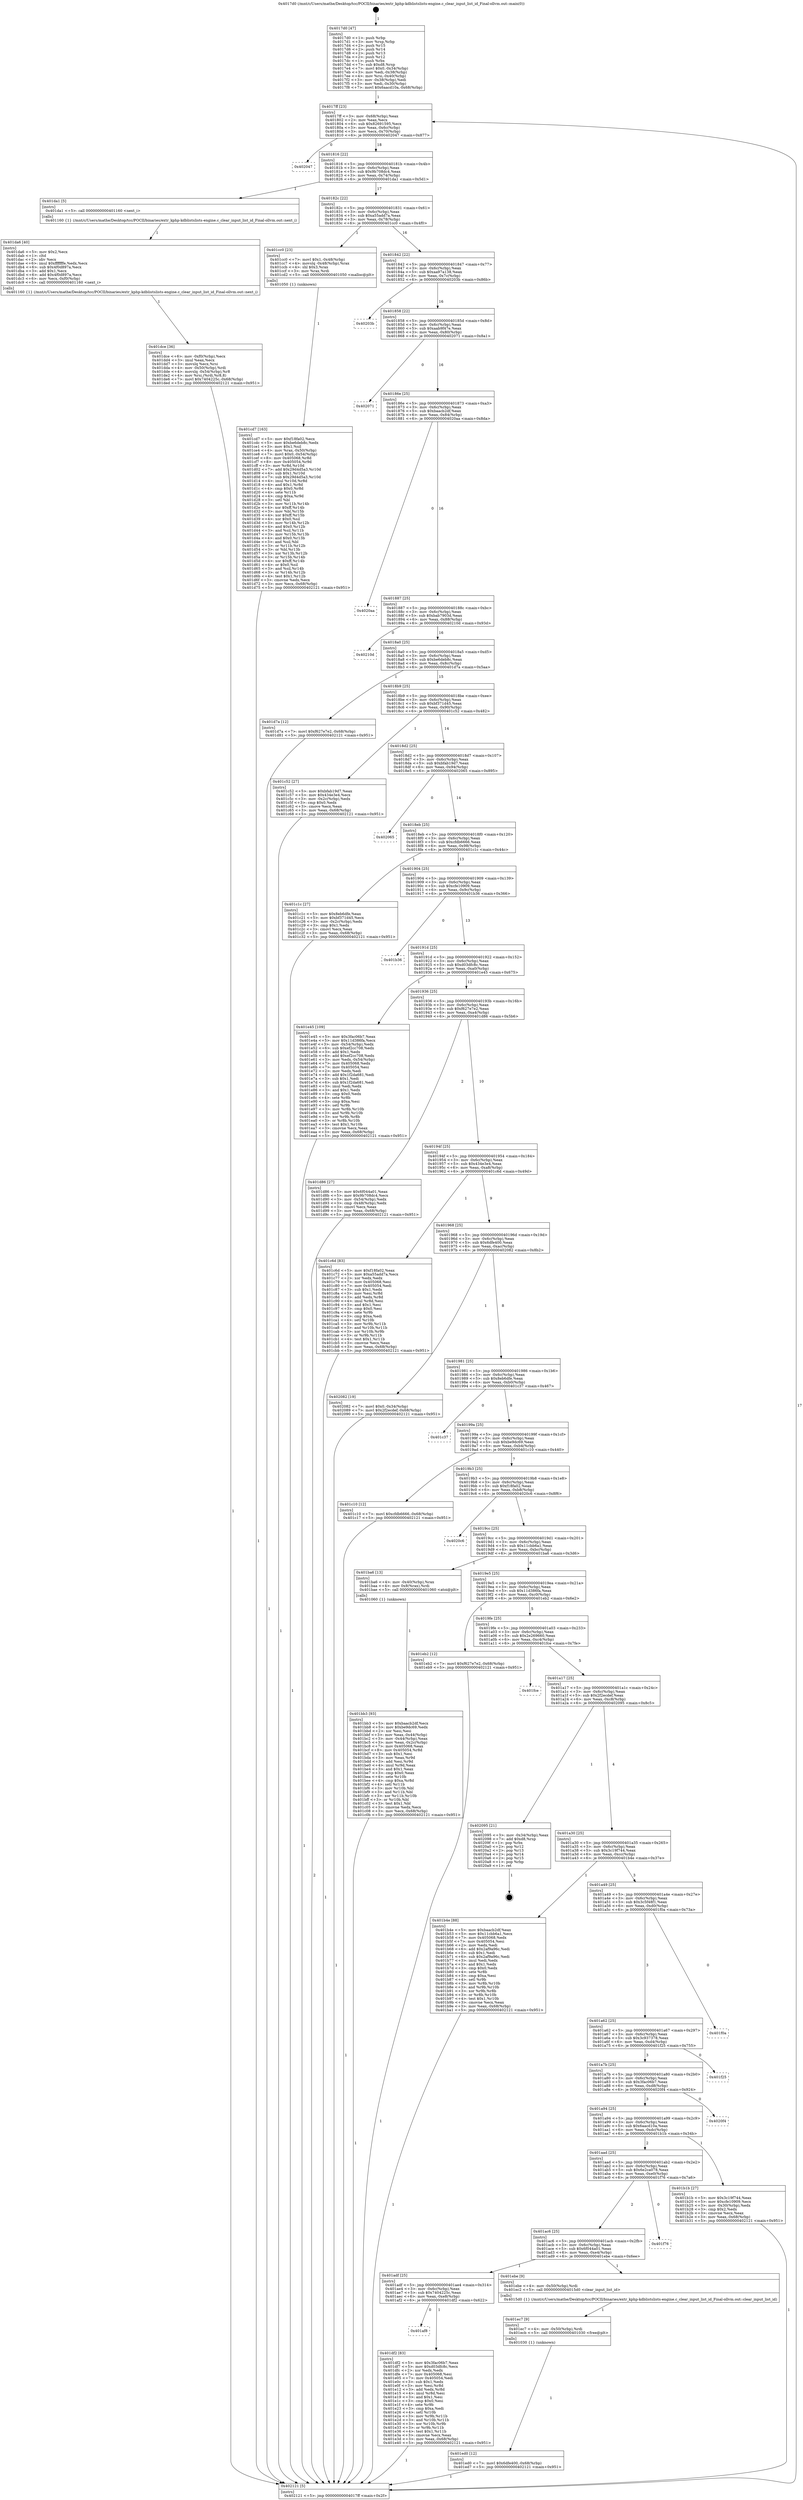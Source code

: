 digraph "0x4017d0" {
  label = "0x4017d0 (/mnt/c/Users/mathe/Desktop/tcc/POCII/binaries/extr_kphp-kdblistslists-engine.c_clear_input_list_id_Final-ollvm.out::main(0))"
  labelloc = "t"
  node[shape=record]

  Entry [label="",width=0.3,height=0.3,shape=circle,fillcolor=black,style=filled]
  "0x4017ff" [label="{
     0x4017ff [23]\l
     | [instrs]\l
     &nbsp;&nbsp;0x4017ff \<+3\>: mov -0x68(%rbp),%eax\l
     &nbsp;&nbsp;0x401802 \<+2\>: mov %eax,%ecx\l
     &nbsp;&nbsp;0x401804 \<+6\>: sub $0x82691595,%ecx\l
     &nbsp;&nbsp;0x40180a \<+3\>: mov %eax,-0x6c(%rbp)\l
     &nbsp;&nbsp;0x40180d \<+3\>: mov %ecx,-0x70(%rbp)\l
     &nbsp;&nbsp;0x401810 \<+6\>: je 0000000000402047 \<main+0x877\>\l
  }"]
  "0x402047" [label="{
     0x402047\l
  }", style=dashed]
  "0x401816" [label="{
     0x401816 [22]\l
     | [instrs]\l
     &nbsp;&nbsp;0x401816 \<+5\>: jmp 000000000040181b \<main+0x4b\>\l
     &nbsp;&nbsp;0x40181b \<+3\>: mov -0x6c(%rbp),%eax\l
     &nbsp;&nbsp;0x40181e \<+5\>: sub $0x9b708dc4,%eax\l
     &nbsp;&nbsp;0x401823 \<+3\>: mov %eax,-0x74(%rbp)\l
     &nbsp;&nbsp;0x401826 \<+6\>: je 0000000000401da1 \<main+0x5d1\>\l
  }"]
  Exit [label="",width=0.3,height=0.3,shape=circle,fillcolor=black,style=filled,peripheries=2]
  "0x401da1" [label="{
     0x401da1 [5]\l
     | [instrs]\l
     &nbsp;&nbsp;0x401da1 \<+5\>: call 0000000000401160 \<next_i\>\l
     | [calls]\l
     &nbsp;&nbsp;0x401160 \{1\} (/mnt/c/Users/mathe/Desktop/tcc/POCII/binaries/extr_kphp-kdblistslists-engine.c_clear_input_list_id_Final-ollvm.out::next_i)\l
  }"]
  "0x40182c" [label="{
     0x40182c [22]\l
     | [instrs]\l
     &nbsp;&nbsp;0x40182c \<+5\>: jmp 0000000000401831 \<main+0x61\>\l
     &nbsp;&nbsp;0x401831 \<+3\>: mov -0x6c(%rbp),%eax\l
     &nbsp;&nbsp;0x401834 \<+5\>: sub $0xa55add7a,%eax\l
     &nbsp;&nbsp;0x401839 \<+3\>: mov %eax,-0x78(%rbp)\l
     &nbsp;&nbsp;0x40183c \<+6\>: je 0000000000401cc0 \<main+0x4f0\>\l
  }"]
  "0x401ed0" [label="{
     0x401ed0 [12]\l
     | [instrs]\l
     &nbsp;&nbsp;0x401ed0 \<+7\>: movl $0x6dfe400,-0x68(%rbp)\l
     &nbsp;&nbsp;0x401ed7 \<+5\>: jmp 0000000000402121 \<main+0x951\>\l
  }"]
  "0x401cc0" [label="{
     0x401cc0 [23]\l
     | [instrs]\l
     &nbsp;&nbsp;0x401cc0 \<+7\>: movl $0x1,-0x48(%rbp)\l
     &nbsp;&nbsp;0x401cc7 \<+4\>: movslq -0x48(%rbp),%rax\l
     &nbsp;&nbsp;0x401ccb \<+4\>: shl $0x3,%rax\l
     &nbsp;&nbsp;0x401ccf \<+3\>: mov %rax,%rdi\l
     &nbsp;&nbsp;0x401cd2 \<+5\>: call 0000000000401050 \<malloc@plt\>\l
     | [calls]\l
     &nbsp;&nbsp;0x401050 \{1\} (unknown)\l
  }"]
  "0x401842" [label="{
     0x401842 [22]\l
     | [instrs]\l
     &nbsp;&nbsp;0x401842 \<+5\>: jmp 0000000000401847 \<main+0x77\>\l
     &nbsp;&nbsp;0x401847 \<+3\>: mov -0x6c(%rbp),%eax\l
     &nbsp;&nbsp;0x40184a \<+5\>: sub $0xaa97a138,%eax\l
     &nbsp;&nbsp;0x40184f \<+3\>: mov %eax,-0x7c(%rbp)\l
     &nbsp;&nbsp;0x401852 \<+6\>: je 000000000040203b \<main+0x86b\>\l
  }"]
  "0x401ec7" [label="{
     0x401ec7 [9]\l
     | [instrs]\l
     &nbsp;&nbsp;0x401ec7 \<+4\>: mov -0x50(%rbp),%rdi\l
     &nbsp;&nbsp;0x401ecb \<+5\>: call 0000000000401030 \<free@plt\>\l
     | [calls]\l
     &nbsp;&nbsp;0x401030 \{1\} (unknown)\l
  }"]
  "0x40203b" [label="{
     0x40203b\l
  }", style=dashed]
  "0x401858" [label="{
     0x401858 [22]\l
     | [instrs]\l
     &nbsp;&nbsp;0x401858 \<+5\>: jmp 000000000040185d \<main+0x8d\>\l
     &nbsp;&nbsp;0x40185d \<+3\>: mov -0x6c(%rbp),%eax\l
     &nbsp;&nbsp;0x401860 \<+5\>: sub $0xaab9f47e,%eax\l
     &nbsp;&nbsp;0x401865 \<+3\>: mov %eax,-0x80(%rbp)\l
     &nbsp;&nbsp;0x401868 \<+6\>: je 0000000000402071 \<main+0x8a1\>\l
  }"]
  "0x401af8" [label="{
     0x401af8\l
  }", style=dashed]
  "0x402071" [label="{
     0x402071\l
  }", style=dashed]
  "0x40186e" [label="{
     0x40186e [25]\l
     | [instrs]\l
     &nbsp;&nbsp;0x40186e \<+5\>: jmp 0000000000401873 \<main+0xa3\>\l
     &nbsp;&nbsp;0x401873 \<+3\>: mov -0x6c(%rbp),%eax\l
     &nbsp;&nbsp;0x401876 \<+5\>: sub $0xbaacb2df,%eax\l
     &nbsp;&nbsp;0x40187b \<+6\>: mov %eax,-0x84(%rbp)\l
     &nbsp;&nbsp;0x401881 \<+6\>: je 00000000004020aa \<main+0x8da\>\l
  }"]
  "0x401df2" [label="{
     0x401df2 [83]\l
     | [instrs]\l
     &nbsp;&nbsp;0x401df2 \<+5\>: mov $0x3fac06b7,%eax\l
     &nbsp;&nbsp;0x401df7 \<+5\>: mov $0xd03dfc8c,%ecx\l
     &nbsp;&nbsp;0x401dfc \<+2\>: xor %edx,%edx\l
     &nbsp;&nbsp;0x401dfe \<+7\>: mov 0x405068,%esi\l
     &nbsp;&nbsp;0x401e05 \<+7\>: mov 0x405054,%edi\l
     &nbsp;&nbsp;0x401e0c \<+3\>: sub $0x1,%edx\l
     &nbsp;&nbsp;0x401e0f \<+3\>: mov %esi,%r8d\l
     &nbsp;&nbsp;0x401e12 \<+3\>: add %edx,%r8d\l
     &nbsp;&nbsp;0x401e15 \<+4\>: imul %r8d,%esi\l
     &nbsp;&nbsp;0x401e19 \<+3\>: and $0x1,%esi\l
     &nbsp;&nbsp;0x401e1c \<+3\>: cmp $0x0,%esi\l
     &nbsp;&nbsp;0x401e1f \<+4\>: sete %r9b\l
     &nbsp;&nbsp;0x401e23 \<+3\>: cmp $0xa,%edi\l
     &nbsp;&nbsp;0x401e26 \<+4\>: setl %r10b\l
     &nbsp;&nbsp;0x401e2a \<+3\>: mov %r9b,%r11b\l
     &nbsp;&nbsp;0x401e2d \<+3\>: and %r10b,%r11b\l
     &nbsp;&nbsp;0x401e30 \<+3\>: xor %r10b,%r9b\l
     &nbsp;&nbsp;0x401e33 \<+3\>: or %r9b,%r11b\l
     &nbsp;&nbsp;0x401e36 \<+4\>: test $0x1,%r11b\l
     &nbsp;&nbsp;0x401e3a \<+3\>: cmovne %ecx,%eax\l
     &nbsp;&nbsp;0x401e3d \<+3\>: mov %eax,-0x68(%rbp)\l
     &nbsp;&nbsp;0x401e40 \<+5\>: jmp 0000000000402121 \<main+0x951\>\l
  }"]
  "0x4020aa" [label="{
     0x4020aa\l
  }", style=dashed]
  "0x401887" [label="{
     0x401887 [25]\l
     | [instrs]\l
     &nbsp;&nbsp;0x401887 \<+5\>: jmp 000000000040188c \<main+0xbc\>\l
     &nbsp;&nbsp;0x40188c \<+3\>: mov -0x6c(%rbp),%eax\l
     &nbsp;&nbsp;0x40188f \<+5\>: sub $0xbab7903d,%eax\l
     &nbsp;&nbsp;0x401894 \<+6\>: mov %eax,-0x88(%rbp)\l
     &nbsp;&nbsp;0x40189a \<+6\>: je 000000000040210d \<main+0x93d\>\l
  }"]
  "0x401adf" [label="{
     0x401adf [25]\l
     | [instrs]\l
     &nbsp;&nbsp;0x401adf \<+5\>: jmp 0000000000401ae4 \<main+0x314\>\l
     &nbsp;&nbsp;0x401ae4 \<+3\>: mov -0x6c(%rbp),%eax\l
     &nbsp;&nbsp;0x401ae7 \<+5\>: sub $0x7404225c,%eax\l
     &nbsp;&nbsp;0x401aec \<+6\>: mov %eax,-0xe8(%rbp)\l
     &nbsp;&nbsp;0x401af2 \<+6\>: je 0000000000401df2 \<main+0x622\>\l
  }"]
  "0x40210d" [label="{
     0x40210d\l
  }", style=dashed]
  "0x4018a0" [label="{
     0x4018a0 [25]\l
     | [instrs]\l
     &nbsp;&nbsp;0x4018a0 \<+5\>: jmp 00000000004018a5 \<main+0xd5\>\l
     &nbsp;&nbsp;0x4018a5 \<+3\>: mov -0x6c(%rbp),%eax\l
     &nbsp;&nbsp;0x4018a8 \<+5\>: sub $0xbe6deb8c,%eax\l
     &nbsp;&nbsp;0x4018ad \<+6\>: mov %eax,-0x8c(%rbp)\l
     &nbsp;&nbsp;0x4018b3 \<+6\>: je 0000000000401d7a \<main+0x5aa\>\l
  }"]
  "0x401ebe" [label="{
     0x401ebe [9]\l
     | [instrs]\l
     &nbsp;&nbsp;0x401ebe \<+4\>: mov -0x50(%rbp),%rdi\l
     &nbsp;&nbsp;0x401ec2 \<+5\>: call 00000000004015d0 \<clear_input_list_id\>\l
     | [calls]\l
     &nbsp;&nbsp;0x4015d0 \{1\} (/mnt/c/Users/mathe/Desktop/tcc/POCII/binaries/extr_kphp-kdblistslists-engine.c_clear_input_list_id_Final-ollvm.out::clear_input_list_id)\l
  }"]
  "0x401d7a" [label="{
     0x401d7a [12]\l
     | [instrs]\l
     &nbsp;&nbsp;0x401d7a \<+7\>: movl $0xf627e7e2,-0x68(%rbp)\l
     &nbsp;&nbsp;0x401d81 \<+5\>: jmp 0000000000402121 \<main+0x951\>\l
  }"]
  "0x4018b9" [label="{
     0x4018b9 [25]\l
     | [instrs]\l
     &nbsp;&nbsp;0x4018b9 \<+5\>: jmp 00000000004018be \<main+0xee\>\l
     &nbsp;&nbsp;0x4018be \<+3\>: mov -0x6c(%rbp),%eax\l
     &nbsp;&nbsp;0x4018c1 \<+5\>: sub $0xbf371d45,%eax\l
     &nbsp;&nbsp;0x4018c6 \<+6\>: mov %eax,-0x90(%rbp)\l
     &nbsp;&nbsp;0x4018cc \<+6\>: je 0000000000401c52 \<main+0x482\>\l
  }"]
  "0x401ac6" [label="{
     0x401ac6 [25]\l
     | [instrs]\l
     &nbsp;&nbsp;0x401ac6 \<+5\>: jmp 0000000000401acb \<main+0x2fb\>\l
     &nbsp;&nbsp;0x401acb \<+3\>: mov -0x6c(%rbp),%eax\l
     &nbsp;&nbsp;0x401ace \<+5\>: sub $0x6f044a01,%eax\l
     &nbsp;&nbsp;0x401ad3 \<+6\>: mov %eax,-0xe4(%rbp)\l
     &nbsp;&nbsp;0x401ad9 \<+6\>: je 0000000000401ebe \<main+0x6ee\>\l
  }"]
  "0x401c52" [label="{
     0x401c52 [27]\l
     | [instrs]\l
     &nbsp;&nbsp;0x401c52 \<+5\>: mov $0xbfab19d7,%eax\l
     &nbsp;&nbsp;0x401c57 \<+5\>: mov $0x434e3e4,%ecx\l
     &nbsp;&nbsp;0x401c5c \<+3\>: mov -0x2c(%rbp),%edx\l
     &nbsp;&nbsp;0x401c5f \<+3\>: cmp $0x0,%edx\l
     &nbsp;&nbsp;0x401c62 \<+3\>: cmove %ecx,%eax\l
     &nbsp;&nbsp;0x401c65 \<+3\>: mov %eax,-0x68(%rbp)\l
     &nbsp;&nbsp;0x401c68 \<+5\>: jmp 0000000000402121 \<main+0x951\>\l
  }"]
  "0x4018d2" [label="{
     0x4018d2 [25]\l
     | [instrs]\l
     &nbsp;&nbsp;0x4018d2 \<+5\>: jmp 00000000004018d7 \<main+0x107\>\l
     &nbsp;&nbsp;0x4018d7 \<+3\>: mov -0x6c(%rbp),%eax\l
     &nbsp;&nbsp;0x4018da \<+5\>: sub $0xbfab19d7,%eax\l
     &nbsp;&nbsp;0x4018df \<+6\>: mov %eax,-0x94(%rbp)\l
     &nbsp;&nbsp;0x4018e5 \<+6\>: je 0000000000402065 \<main+0x895\>\l
  }"]
  "0x401f76" [label="{
     0x401f76\l
  }", style=dashed]
  "0x402065" [label="{
     0x402065\l
  }", style=dashed]
  "0x4018eb" [label="{
     0x4018eb [25]\l
     | [instrs]\l
     &nbsp;&nbsp;0x4018eb \<+5\>: jmp 00000000004018f0 \<main+0x120\>\l
     &nbsp;&nbsp;0x4018f0 \<+3\>: mov -0x6c(%rbp),%eax\l
     &nbsp;&nbsp;0x4018f3 \<+5\>: sub $0xcfdb6666,%eax\l
     &nbsp;&nbsp;0x4018f8 \<+6\>: mov %eax,-0x98(%rbp)\l
     &nbsp;&nbsp;0x4018fe \<+6\>: je 0000000000401c1c \<main+0x44c\>\l
  }"]
  "0x401dce" [label="{
     0x401dce [36]\l
     | [instrs]\l
     &nbsp;&nbsp;0x401dce \<+6\>: mov -0xf0(%rbp),%ecx\l
     &nbsp;&nbsp;0x401dd4 \<+3\>: imul %eax,%ecx\l
     &nbsp;&nbsp;0x401dd7 \<+3\>: movslq %ecx,%rsi\l
     &nbsp;&nbsp;0x401dda \<+4\>: mov -0x50(%rbp),%rdi\l
     &nbsp;&nbsp;0x401dde \<+4\>: movslq -0x54(%rbp),%r8\l
     &nbsp;&nbsp;0x401de2 \<+4\>: mov %rsi,(%rdi,%r8,8)\l
     &nbsp;&nbsp;0x401de6 \<+7\>: movl $0x7404225c,-0x68(%rbp)\l
     &nbsp;&nbsp;0x401ded \<+5\>: jmp 0000000000402121 \<main+0x951\>\l
  }"]
  "0x401c1c" [label="{
     0x401c1c [27]\l
     | [instrs]\l
     &nbsp;&nbsp;0x401c1c \<+5\>: mov $0x8eb6dfe,%eax\l
     &nbsp;&nbsp;0x401c21 \<+5\>: mov $0xbf371d45,%ecx\l
     &nbsp;&nbsp;0x401c26 \<+3\>: mov -0x2c(%rbp),%edx\l
     &nbsp;&nbsp;0x401c29 \<+3\>: cmp $0x1,%edx\l
     &nbsp;&nbsp;0x401c2c \<+3\>: cmovl %ecx,%eax\l
     &nbsp;&nbsp;0x401c2f \<+3\>: mov %eax,-0x68(%rbp)\l
     &nbsp;&nbsp;0x401c32 \<+5\>: jmp 0000000000402121 \<main+0x951\>\l
  }"]
  "0x401904" [label="{
     0x401904 [25]\l
     | [instrs]\l
     &nbsp;&nbsp;0x401904 \<+5\>: jmp 0000000000401909 \<main+0x139\>\l
     &nbsp;&nbsp;0x401909 \<+3\>: mov -0x6c(%rbp),%eax\l
     &nbsp;&nbsp;0x40190c \<+5\>: sub $0xcfe10909,%eax\l
     &nbsp;&nbsp;0x401911 \<+6\>: mov %eax,-0x9c(%rbp)\l
     &nbsp;&nbsp;0x401917 \<+6\>: je 0000000000401b36 \<main+0x366\>\l
  }"]
  "0x401da6" [label="{
     0x401da6 [40]\l
     | [instrs]\l
     &nbsp;&nbsp;0x401da6 \<+5\>: mov $0x2,%ecx\l
     &nbsp;&nbsp;0x401dab \<+1\>: cltd\l
     &nbsp;&nbsp;0x401dac \<+2\>: idiv %ecx\l
     &nbsp;&nbsp;0x401dae \<+6\>: imul $0xfffffffe,%edx,%ecx\l
     &nbsp;&nbsp;0x401db4 \<+6\>: sub $0x4f0d897a,%ecx\l
     &nbsp;&nbsp;0x401dba \<+3\>: add $0x1,%ecx\l
     &nbsp;&nbsp;0x401dbd \<+6\>: add $0x4f0d897a,%ecx\l
     &nbsp;&nbsp;0x401dc3 \<+6\>: mov %ecx,-0xf0(%rbp)\l
     &nbsp;&nbsp;0x401dc9 \<+5\>: call 0000000000401160 \<next_i\>\l
     | [calls]\l
     &nbsp;&nbsp;0x401160 \{1\} (/mnt/c/Users/mathe/Desktop/tcc/POCII/binaries/extr_kphp-kdblistslists-engine.c_clear_input_list_id_Final-ollvm.out::next_i)\l
  }"]
  "0x401b36" [label="{
     0x401b36\l
  }", style=dashed]
  "0x40191d" [label="{
     0x40191d [25]\l
     | [instrs]\l
     &nbsp;&nbsp;0x40191d \<+5\>: jmp 0000000000401922 \<main+0x152\>\l
     &nbsp;&nbsp;0x401922 \<+3\>: mov -0x6c(%rbp),%eax\l
     &nbsp;&nbsp;0x401925 \<+5\>: sub $0xd03dfc8c,%eax\l
     &nbsp;&nbsp;0x40192a \<+6\>: mov %eax,-0xa0(%rbp)\l
     &nbsp;&nbsp;0x401930 \<+6\>: je 0000000000401e45 \<main+0x675\>\l
  }"]
  "0x401cd7" [label="{
     0x401cd7 [163]\l
     | [instrs]\l
     &nbsp;&nbsp;0x401cd7 \<+5\>: mov $0xf18fa02,%ecx\l
     &nbsp;&nbsp;0x401cdc \<+5\>: mov $0xbe6deb8c,%edx\l
     &nbsp;&nbsp;0x401ce1 \<+3\>: mov $0x1,%sil\l
     &nbsp;&nbsp;0x401ce4 \<+4\>: mov %rax,-0x50(%rbp)\l
     &nbsp;&nbsp;0x401ce8 \<+7\>: movl $0x0,-0x54(%rbp)\l
     &nbsp;&nbsp;0x401cef \<+8\>: mov 0x405068,%r8d\l
     &nbsp;&nbsp;0x401cf7 \<+8\>: mov 0x405054,%r9d\l
     &nbsp;&nbsp;0x401cff \<+3\>: mov %r8d,%r10d\l
     &nbsp;&nbsp;0x401d02 \<+7\>: add $0x29d4d5a3,%r10d\l
     &nbsp;&nbsp;0x401d09 \<+4\>: sub $0x1,%r10d\l
     &nbsp;&nbsp;0x401d0d \<+7\>: sub $0x29d4d5a3,%r10d\l
     &nbsp;&nbsp;0x401d14 \<+4\>: imul %r10d,%r8d\l
     &nbsp;&nbsp;0x401d18 \<+4\>: and $0x1,%r8d\l
     &nbsp;&nbsp;0x401d1c \<+4\>: cmp $0x0,%r8d\l
     &nbsp;&nbsp;0x401d20 \<+4\>: sete %r11b\l
     &nbsp;&nbsp;0x401d24 \<+4\>: cmp $0xa,%r9d\l
     &nbsp;&nbsp;0x401d28 \<+3\>: setl %bl\l
     &nbsp;&nbsp;0x401d2b \<+3\>: mov %r11b,%r14b\l
     &nbsp;&nbsp;0x401d2e \<+4\>: xor $0xff,%r14b\l
     &nbsp;&nbsp;0x401d32 \<+3\>: mov %bl,%r15b\l
     &nbsp;&nbsp;0x401d35 \<+4\>: xor $0xff,%r15b\l
     &nbsp;&nbsp;0x401d39 \<+4\>: xor $0x0,%sil\l
     &nbsp;&nbsp;0x401d3d \<+3\>: mov %r14b,%r12b\l
     &nbsp;&nbsp;0x401d40 \<+4\>: and $0x0,%r12b\l
     &nbsp;&nbsp;0x401d44 \<+3\>: and %sil,%r11b\l
     &nbsp;&nbsp;0x401d47 \<+3\>: mov %r15b,%r13b\l
     &nbsp;&nbsp;0x401d4a \<+4\>: and $0x0,%r13b\l
     &nbsp;&nbsp;0x401d4e \<+3\>: and %sil,%bl\l
     &nbsp;&nbsp;0x401d51 \<+3\>: or %r11b,%r12b\l
     &nbsp;&nbsp;0x401d54 \<+3\>: or %bl,%r13b\l
     &nbsp;&nbsp;0x401d57 \<+3\>: xor %r13b,%r12b\l
     &nbsp;&nbsp;0x401d5a \<+3\>: or %r15b,%r14b\l
     &nbsp;&nbsp;0x401d5d \<+4\>: xor $0xff,%r14b\l
     &nbsp;&nbsp;0x401d61 \<+4\>: or $0x0,%sil\l
     &nbsp;&nbsp;0x401d65 \<+3\>: and %sil,%r14b\l
     &nbsp;&nbsp;0x401d68 \<+3\>: or %r14b,%r12b\l
     &nbsp;&nbsp;0x401d6b \<+4\>: test $0x1,%r12b\l
     &nbsp;&nbsp;0x401d6f \<+3\>: cmovne %edx,%ecx\l
     &nbsp;&nbsp;0x401d72 \<+3\>: mov %ecx,-0x68(%rbp)\l
     &nbsp;&nbsp;0x401d75 \<+5\>: jmp 0000000000402121 \<main+0x951\>\l
  }"]
  "0x401e45" [label="{
     0x401e45 [109]\l
     | [instrs]\l
     &nbsp;&nbsp;0x401e45 \<+5\>: mov $0x3fac06b7,%eax\l
     &nbsp;&nbsp;0x401e4a \<+5\>: mov $0x11d386fa,%ecx\l
     &nbsp;&nbsp;0x401e4f \<+3\>: mov -0x54(%rbp),%edx\l
     &nbsp;&nbsp;0x401e52 \<+6\>: sub $0xef2cc708,%edx\l
     &nbsp;&nbsp;0x401e58 \<+3\>: add $0x1,%edx\l
     &nbsp;&nbsp;0x401e5b \<+6\>: add $0xef2cc708,%edx\l
     &nbsp;&nbsp;0x401e61 \<+3\>: mov %edx,-0x54(%rbp)\l
     &nbsp;&nbsp;0x401e64 \<+7\>: mov 0x405068,%edx\l
     &nbsp;&nbsp;0x401e6b \<+7\>: mov 0x405054,%esi\l
     &nbsp;&nbsp;0x401e72 \<+2\>: mov %edx,%edi\l
     &nbsp;&nbsp;0x401e74 \<+6\>: add $0x1f2da681,%edi\l
     &nbsp;&nbsp;0x401e7a \<+3\>: sub $0x1,%edi\l
     &nbsp;&nbsp;0x401e7d \<+6\>: sub $0x1f2da681,%edi\l
     &nbsp;&nbsp;0x401e83 \<+3\>: imul %edi,%edx\l
     &nbsp;&nbsp;0x401e86 \<+3\>: and $0x1,%edx\l
     &nbsp;&nbsp;0x401e89 \<+3\>: cmp $0x0,%edx\l
     &nbsp;&nbsp;0x401e8c \<+4\>: sete %r8b\l
     &nbsp;&nbsp;0x401e90 \<+3\>: cmp $0xa,%esi\l
     &nbsp;&nbsp;0x401e93 \<+4\>: setl %r9b\l
     &nbsp;&nbsp;0x401e97 \<+3\>: mov %r8b,%r10b\l
     &nbsp;&nbsp;0x401e9a \<+3\>: and %r9b,%r10b\l
     &nbsp;&nbsp;0x401e9d \<+3\>: xor %r9b,%r8b\l
     &nbsp;&nbsp;0x401ea0 \<+3\>: or %r8b,%r10b\l
     &nbsp;&nbsp;0x401ea3 \<+4\>: test $0x1,%r10b\l
     &nbsp;&nbsp;0x401ea7 \<+3\>: cmovne %ecx,%eax\l
     &nbsp;&nbsp;0x401eaa \<+3\>: mov %eax,-0x68(%rbp)\l
     &nbsp;&nbsp;0x401ead \<+5\>: jmp 0000000000402121 \<main+0x951\>\l
  }"]
  "0x401936" [label="{
     0x401936 [25]\l
     | [instrs]\l
     &nbsp;&nbsp;0x401936 \<+5\>: jmp 000000000040193b \<main+0x16b\>\l
     &nbsp;&nbsp;0x40193b \<+3\>: mov -0x6c(%rbp),%eax\l
     &nbsp;&nbsp;0x40193e \<+5\>: sub $0xf627e7e2,%eax\l
     &nbsp;&nbsp;0x401943 \<+6\>: mov %eax,-0xa4(%rbp)\l
     &nbsp;&nbsp;0x401949 \<+6\>: je 0000000000401d86 \<main+0x5b6\>\l
  }"]
  "0x401bb3" [label="{
     0x401bb3 [93]\l
     | [instrs]\l
     &nbsp;&nbsp;0x401bb3 \<+5\>: mov $0xbaacb2df,%ecx\l
     &nbsp;&nbsp;0x401bb8 \<+5\>: mov $0xbe9dc69,%edx\l
     &nbsp;&nbsp;0x401bbd \<+2\>: xor %esi,%esi\l
     &nbsp;&nbsp;0x401bbf \<+3\>: mov %eax,-0x44(%rbp)\l
     &nbsp;&nbsp;0x401bc2 \<+3\>: mov -0x44(%rbp),%eax\l
     &nbsp;&nbsp;0x401bc5 \<+3\>: mov %eax,-0x2c(%rbp)\l
     &nbsp;&nbsp;0x401bc8 \<+7\>: mov 0x405068,%eax\l
     &nbsp;&nbsp;0x401bcf \<+8\>: mov 0x405054,%r8d\l
     &nbsp;&nbsp;0x401bd7 \<+3\>: sub $0x1,%esi\l
     &nbsp;&nbsp;0x401bda \<+3\>: mov %eax,%r9d\l
     &nbsp;&nbsp;0x401bdd \<+3\>: add %esi,%r9d\l
     &nbsp;&nbsp;0x401be0 \<+4\>: imul %r9d,%eax\l
     &nbsp;&nbsp;0x401be4 \<+3\>: and $0x1,%eax\l
     &nbsp;&nbsp;0x401be7 \<+3\>: cmp $0x0,%eax\l
     &nbsp;&nbsp;0x401bea \<+4\>: sete %r10b\l
     &nbsp;&nbsp;0x401bee \<+4\>: cmp $0xa,%r8d\l
     &nbsp;&nbsp;0x401bf2 \<+4\>: setl %r11b\l
     &nbsp;&nbsp;0x401bf6 \<+3\>: mov %r10b,%bl\l
     &nbsp;&nbsp;0x401bf9 \<+3\>: and %r11b,%bl\l
     &nbsp;&nbsp;0x401bfc \<+3\>: xor %r11b,%r10b\l
     &nbsp;&nbsp;0x401bff \<+3\>: or %r10b,%bl\l
     &nbsp;&nbsp;0x401c02 \<+3\>: test $0x1,%bl\l
     &nbsp;&nbsp;0x401c05 \<+3\>: cmovne %edx,%ecx\l
     &nbsp;&nbsp;0x401c08 \<+3\>: mov %ecx,-0x68(%rbp)\l
     &nbsp;&nbsp;0x401c0b \<+5\>: jmp 0000000000402121 \<main+0x951\>\l
  }"]
  "0x401d86" [label="{
     0x401d86 [27]\l
     | [instrs]\l
     &nbsp;&nbsp;0x401d86 \<+5\>: mov $0x6f044a01,%eax\l
     &nbsp;&nbsp;0x401d8b \<+5\>: mov $0x9b708dc4,%ecx\l
     &nbsp;&nbsp;0x401d90 \<+3\>: mov -0x54(%rbp),%edx\l
     &nbsp;&nbsp;0x401d93 \<+3\>: cmp -0x48(%rbp),%edx\l
     &nbsp;&nbsp;0x401d96 \<+3\>: cmovl %ecx,%eax\l
     &nbsp;&nbsp;0x401d99 \<+3\>: mov %eax,-0x68(%rbp)\l
     &nbsp;&nbsp;0x401d9c \<+5\>: jmp 0000000000402121 \<main+0x951\>\l
  }"]
  "0x40194f" [label="{
     0x40194f [25]\l
     | [instrs]\l
     &nbsp;&nbsp;0x40194f \<+5\>: jmp 0000000000401954 \<main+0x184\>\l
     &nbsp;&nbsp;0x401954 \<+3\>: mov -0x6c(%rbp),%eax\l
     &nbsp;&nbsp;0x401957 \<+5\>: sub $0x434e3e4,%eax\l
     &nbsp;&nbsp;0x40195c \<+6\>: mov %eax,-0xa8(%rbp)\l
     &nbsp;&nbsp;0x401962 \<+6\>: je 0000000000401c6d \<main+0x49d\>\l
  }"]
  "0x4017d0" [label="{
     0x4017d0 [47]\l
     | [instrs]\l
     &nbsp;&nbsp;0x4017d0 \<+1\>: push %rbp\l
     &nbsp;&nbsp;0x4017d1 \<+3\>: mov %rsp,%rbp\l
     &nbsp;&nbsp;0x4017d4 \<+2\>: push %r15\l
     &nbsp;&nbsp;0x4017d6 \<+2\>: push %r14\l
     &nbsp;&nbsp;0x4017d8 \<+2\>: push %r13\l
     &nbsp;&nbsp;0x4017da \<+2\>: push %r12\l
     &nbsp;&nbsp;0x4017dc \<+1\>: push %rbx\l
     &nbsp;&nbsp;0x4017dd \<+7\>: sub $0xd8,%rsp\l
     &nbsp;&nbsp;0x4017e4 \<+7\>: movl $0x0,-0x34(%rbp)\l
     &nbsp;&nbsp;0x4017eb \<+3\>: mov %edi,-0x38(%rbp)\l
     &nbsp;&nbsp;0x4017ee \<+4\>: mov %rsi,-0x40(%rbp)\l
     &nbsp;&nbsp;0x4017f2 \<+3\>: mov -0x38(%rbp),%edi\l
     &nbsp;&nbsp;0x4017f5 \<+3\>: mov %edi,-0x30(%rbp)\l
     &nbsp;&nbsp;0x4017f8 \<+7\>: movl $0x6aacd10a,-0x68(%rbp)\l
  }"]
  "0x401c6d" [label="{
     0x401c6d [83]\l
     | [instrs]\l
     &nbsp;&nbsp;0x401c6d \<+5\>: mov $0xf18fa02,%eax\l
     &nbsp;&nbsp;0x401c72 \<+5\>: mov $0xa55add7a,%ecx\l
     &nbsp;&nbsp;0x401c77 \<+2\>: xor %edx,%edx\l
     &nbsp;&nbsp;0x401c79 \<+7\>: mov 0x405068,%esi\l
     &nbsp;&nbsp;0x401c80 \<+7\>: mov 0x405054,%edi\l
     &nbsp;&nbsp;0x401c87 \<+3\>: sub $0x1,%edx\l
     &nbsp;&nbsp;0x401c8a \<+3\>: mov %esi,%r8d\l
     &nbsp;&nbsp;0x401c8d \<+3\>: add %edx,%r8d\l
     &nbsp;&nbsp;0x401c90 \<+4\>: imul %r8d,%esi\l
     &nbsp;&nbsp;0x401c94 \<+3\>: and $0x1,%esi\l
     &nbsp;&nbsp;0x401c97 \<+3\>: cmp $0x0,%esi\l
     &nbsp;&nbsp;0x401c9a \<+4\>: sete %r9b\l
     &nbsp;&nbsp;0x401c9e \<+3\>: cmp $0xa,%edi\l
     &nbsp;&nbsp;0x401ca1 \<+4\>: setl %r10b\l
     &nbsp;&nbsp;0x401ca5 \<+3\>: mov %r9b,%r11b\l
     &nbsp;&nbsp;0x401ca8 \<+3\>: and %r10b,%r11b\l
     &nbsp;&nbsp;0x401cab \<+3\>: xor %r10b,%r9b\l
     &nbsp;&nbsp;0x401cae \<+3\>: or %r9b,%r11b\l
     &nbsp;&nbsp;0x401cb1 \<+4\>: test $0x1,%r11b\l
     &nbsp;&nbsp;0x401cb5 \<+3\>: cmovne %ecx,%eax\l
     &nbsp;&nbsp;0x401cb8 \<+3\>: mov %eax,-0x68(%rbp)\l
     &nbsp;&nbsp;0x401cbb \<+5\>: jmp 0000000000402121 \<main+0x951\>\l
  }"]
  "0x401968" [label="{
     0x401968 [25]\l
     | [instrs]\l
     &nbsp;&nbsp;0x401968 \<+5\>: jmp 000000000040196d \<main+0x19d\>\l
     &nbsp;&nbsp;0x40196d \<+3\>: mov -0x6c(%rbp),%eax\l
     &nbsp;&nbsp;0x401970 \<+5\>: sub $0x6dfe400,%eax\l
     &nbsp;&nbsp;0x401975 \<+6\>: mov %eax,-0xac(%rbp)\l
     &nbsp;&nbsp;0x40197b \<+6\>: je 0000000000402082 \<main+0x8b2\>\l
  }"]
  "0x402121" [label="{
     0x402121 [5]\l
     | [instrs]\l
     &nbsp;&nbsp;0x402121 \<+5\>: jmp 00000000004017ff \<main+0x2f\>\l
  }"]
  "0x402082" [label="{
     0x402082 [19]\l
     | [instrs]\l
     &nbsp;&nbsp;0x402082 \<+7\>: movl $0x0,-0x34(%rbp)\l
     &nbsp;&nbsp;0x402089 \<+7\>: movl $0x2f2ecdef,-0x68(%rbp)\l
     &nbsp;&nbsp;0x402090 \<+5\>: jmp 0000000000402121 \<main+0x951\>\l
  }"]
  "0x401981" [label="{
     0x401981 [25]\l
     | [instrs]\l
     &nbsp;&nbsp;0x401981 \<+5\>: jmp 0000000000401986 \<main+0x1b6\>\l
     &nbsp;&nbsp;0x401986 \<+3\>: mov -0x6c(%rbp),%eax\l
     &nbsp;&nbsp;0x401989 \<+5\>: sub $0x8eb6dfe,%eax\l
     &nbsp;&nbsp;0x40198e \<+6\>: mov %eax,-0xb0(%rbp)\l
     &nbsp;&nbsp;0x401994 \<+6\>: je 0000000000401c37 \<main+0x467\>\l
  }"]
  "0x401aad" [label="{
     0x401aad [25]\l
     | [instrs]\l
     &nbsp;&nbsp;0x401aad \<+5\>: jmp 0000000000401ab2 \<main+0x2e2\>\l
     &nbsp;&nbsp;0x401ab2 \<+3\>: mov -0x6c(%rbp),%eax\l
     &nbsp;&nbsp;0x401ab5 \<+5\>: sub $0x6e2ca078,%eax\l
     &nbsp;&nbsp;0x401aba \<+6\>: mov %eax,-0xe0(%rbp)\l
     &nbsp;&nbsp;0x401ac0 \<+6\>: je 0000000000401f76 \<main+0x7a6\>\l
  }"]
  "0x401c37" [label="{
     0x401c37\l
  }", style=dashed]
  "0x40199a" [label="{
     0x40199a [25]\l
     | [instrs]\l
     &nbsp;&nbsp;0x40199a \<+5\>: jmp 000000000040199f \<main+0x1cf\>\l
     &nbsp;&nbsp;0x40199f \<+3\>: mov -0x6c(%rbp),%eax\l
     &nbsp;&nbsp;0x4019a2 \<+5\>: sub $0xbe9dc69,%eax\l
     &nbsp;&nbsp;0x4019a7 \<+6\>: mov %eax,-0xb4(%rbp)\l
     &nbsp;&nbsp;0x4019ad \<+6\>: je 0000000000401c10 \<main+0x440\>\l
  }"]
  "0x401b1b" [label="{
     0x401b1b [27]\l
     | [instrs]\l
     &nbsp;&nbsp;0x401b1b \<+5\>: mov $0x3c19f744,%eax\l
     &nbsp;&nbsp;0x401b20 \<+5\>: mov $0xcfe10909,%ecx\l
     &nbsp;&nbsp;0x401b25 \<+3\>: mov -0x30(%rbp),%edx\l
     &nbsp;&nbsp;0x401b28 \<+3\>: cmp $0x2,%edx\l
     &nbsp;&nbsp;0x401b2b \<+3\>: cmovne %ecx,%eax\l
     &nbsp;&nbsp;0x401b2e \<+3\>: mov %eax,-0x68(%rbp)\l
     &nbsp;&nbsp;0x401b31 \<+5\>: jmp 0000000000402121 \<main+0x951\>\l
  }"]
  "0x401c10" [label="{
     0x401c10 [12]\l
     | [instrs]\l
     &nbsp;&nbsp;0x401c10 \<+7\>: movl $0xcfdb6666,-0x68(%rbp)\l
     &nbsp;&nbsp;0x401c17 \<+5\>: jmp 0000000000402121 \<main+0x951\>\l
  }"]
  "0x4019b3" [label="{
     0x4019b3 [25]\l
     | [instrs]\l
     &nbsp;&nbsp;0x4019b3 \<+5\>: jmp 00000000004019b8 \<main+0x1e8\>\l
     &nbsp;&nbsp;0x4019b8 \<+3\>: mov -0x6c(%rbp),%eax\l
     &nbsp;&nbsp;0x4019bb \<+5\>: sub $0xf18fa02,%eax\l
     &nbsp;&nbsp;0x4019c0 \<+6\>: mov %eax,-0xb8(%rbp)\l
     &nbsp;&nbsp;0x4019c6 \<+6\>: je 00000000004020c6 \<main+0x8f6\>\l
  }"]
  "0x401a94" [label="{
     0x401a94 [25]\l
     | [instrs]\l
     &nbsp;&nbsp;0x401a94 \<+5\>: jmp 0000000000401a99 \<main+0x2c9\>\l
     &nbsp;&nbsp;0x401a99 \<+3\>: mov -0x6c(%rbp),%eax\l
     &nbsp;&nbsp;0x401a9c \<+5\>: sub $0x6aacd10a,%eax\l
     &nbsp;&nbsp;0x401aa1 \<+6\>: mov %eax,-0xdc(%rbp)\l
     &nbsp;&nbsp;0x401aa7 \<+6\>: je 0000000000401b1b \<main+0x34b\>\l
  }"]
  "0x4020c6" [label="{
     0x4020c6\l
  }", style=dashed]
  "0x4019cc" [label="{
     0x4019cc [25]\l
     | [instrs]\l
     &nbsp;&nbsp;0x4019cc \<+5\>: jmp 00000000004019d1 \<main+0x201\>\l
     &nbsp;&nbsp;0x4019d1 \<+3\>: mov -0x6c(%rbp),%eax\l
     &nbsp;&nbsp;0x4019d4 \<+5\>: sub $0x11cbb6a1,%eax\l
     &nbsp;&nbsp;0x4019d9 \<+6\>: mov %eax,-0xbc(%rbp)\l
     &nbsp;&nbsp;0x4019df \<+6\>: je 0000000000401ba6 \<main+0x3d6\>\l
  }"]
  "0x4020f4" [label="{
     0x4020f4\l
  }", style=dashed]
  "0x401ba6" [label="{
     0x401ba6 [13]\l
     | [instrs]\l
     &nbsp;&nbsp;0x401ba6 \<+4\>: mov -0x40(%rbp),%rax\l
     &nbsp;&nbsp;0x401baa \<+4\>: mov 0x8(%rax),%rdi\l
     &nbsp;&nbsp;0x401bae \<+5\>: call 0000000000401060 \<atoi@plt\>\l
     | [calls]\l
     &nbsp;&nbsp;0x401060 \{1\} (unknown)\l
  }"]
  "0x4019e5" [label="{
     0x4019e5 [25]\l
     | [instrs]\l
     &nbsp;&nbsp;0x4019e5 \<+5\>: jmp 00000000004019ea \<main+0x21a\>\l
     &nbsp;&nbsp;0x4019ea \<+3\>: mov -0x6c(%rbp),%eax\l
     &nbsp;&nbsp;0x4019ed \<+5\>: sub $0x11d386fa,%eax\l
     &nbsp;&nbsp;0x4019f2 \<+6\>: mov %eax,-0xc0(%rbp)\l
     &nbsp;&nbsp;0x4019f8 \<+6\>: je 0000000000401eb2 \<main+0x6e2\>\l
  }"]
  "0x401a7b" [label="{
     0x401a7b [25]\l
     | [instrs]\l
     &nbsp;&nbsp;0x401a7b \<+5\>: jmp 0000000000401a80 \<main+0x2b0\>\l
     &nbsp;&nbsp;0x401a80 \<+3\>: mov -0x6c(%rbp),%eax\l
     &nbsp;&nbsp;0x401a83 \<+5\>: sub $0x3fac06b7,%eax\l
     &nbsp;&nbsp;0x401a88 \<+6\>: mov %eax,-0xd8(%rbp)\l
     &nbsp;&nbsp;0x401a8e \<+6\>: je 00000000004020f4 \<main+0x924\>\l
  }"]
  "0x401eb2" [label="{
     0x401eb2 [12]\l
     | [instrs]\l
     &nbsp;&nbsp;0x401eb2 \<+7\>: movl $0xf627e7e2,-0x68(%rbp)\l
     &nbsp;&nbsp;0x401eb9 \<+5\>: jmp 0000000000402121 \<main+0x951\>\l
  }"]
  "0x4019fe" [label="{
     0x4019fe [25]\l
     | [instrs]\l
     &nbsp;&nbsp;0x4019fe \<+5\>: jmp 0000000000401a03 \<main+0x233\>\l
     &nbsp;&nbsp;0x401a03 \<+3\>: mov -0x6c(%rbp),%eax\l
     &nbsp;&nbsp;0x401a06 \<+5\>: sub $0x2e269660,%eax\l
     &nbsp;&nbsp;0x401a0b \<+6\>: mov %eax,-0xc4(%rbp)\l
     &nbsp;&nbsp;0x401a11 \<+6\>: je 0000000000401fce \<main+0x7fe\>\l
  }"]
  "0x401f25" [label="{
     0x401f25\l
  }", style=dashed]
  "0x401fce" [label="{
     0x401fce\l
  }", style=dashed]
  "0x401a17" [label="{
     0x401a17 [25]\l
     | [instrs]\l
     &nbsp;&nbsp;0x401a17 \<+5\>: jmp 0000000000401a1c \<main+0x24c\>\l
     &nbsp;&nbsp;0x401a1c \<+3\>: mov -0x6c(%rbp),%eax\l
     &nbsp;&nbsp;0x401a1f \<+5\>: sub $0x2f2ecdef,%eax\l
     &nbsp;&nbsp;0x401a24 \<+6\>: mov %eax,-0xc8(%rbp)\l
     &nbsp;&nbsp;0x401a2a \<+6\>: je 0000000000402095 \<main+0x8c5\>\l
  }"]
  "0x401a62" [label="{
     0x401a62 [25]\l
     | [instrs]\l
     &nbsp;&nbsp;0x401a62 \<+5\>: jmp 0000000000401a67 \<main+0x297\>\l
     &nbsp;&nbsp;0x401a67 \<+3\>: mov -0x6c(%rbp),%eax\l
     &nbsp;&nbsp;0x401a6a \<+5\>: sub $0x3c937378,%eax\l
     &nbsp;&nbsp;0x401a6f \<+6\>: mov %eax,-0xd4(%rbp)\l
     &nbsp;&nbsp;0x401a75 \<+6\>: je 0000000000401f25 \<main+0x755\>\l
  }"]
  "0x402095" [label="{
     0x402095 [21]\l
     | [instrs]\l
     &nbsp;&nbsp;0x402095 \<+3\>: mov -0x34(%rbp),%eax\l
     &nbsp;&nbsp;0x402098 \<+7\>: add $0xd8,%rsp\l
     &nbsp;&nbsp;0x40209f \<+1\>: pop %rbx\l
     &nbsp;&nbsp;0x4020a0 \<+2\>: pop %r12\l
     &nbsp;&nbsp;0x4020a2 \<+2\>: pop %r13\l
     &nbsp;&nbsp;0x4020a4 \<+2\>: pop %r14\l
     &nbsp;&nbsp;0x4020a6 \<+2\>: pop %r15\l
     &nbsp;&nbsp;0x4020a8 \<+1\>: pop %rbp\l
     &nbsp;&nbsp;0x4020a9 \<+1\>: ret\l
  }"]
  "0x401a30" [label="{
     0x401a30 [25]\l
     | [instrs]\l
     &nbsp;&nbsp;0x401a30 \<+5\>: jmp 0000000000401a35 \<main+0x265\>\l
     &nbsp;&nbsp;0x401a35 \<+3\>: mov -0x6c(%rbp),%eax\l
     &nbsp;&nbsp;0x401a38 \<+5\>: sub $0x3c19f744,%eax\l
     &nbsp;&nbsp;0x401a3d \<+6\>: mov %eax,-0xcc(%rbp)\l
     &nbsp;&nbsp;0x401a43 \<+6\>: je 0000000000401b4e \<main+0x37e\>\l
  }"]
  "0x401f0a" [label="{
     0x401f0a\l
  }", style=dashed]
  "0x401b4e" [label="{
     0x401b4e [88]\l
     | [instrs]\l
     &nbsp;&nbsp;0x401b4e \<+5\>: mov $0xbaacb2df,%eax\l
     &nbsp;&nbsp;0x401b53 \<+5\>: mov $0x11cbb6a1,%ecx\l
     &nbsp;&nbsp;0x401b58 \<+7\>: mov 0x405068,%edx\l
     &nbsp;&nbsp;0x401b5f \<+7\>: mov 0x405054,%esi\l
     &nbsp;&nbsp;0x401b66 \<+2\>: mov %edx,%edi\l
     &nbsp;&nbsp;0x401b68 \<+6\>: add $0x2af9a96c,%edi\l
     &nbsp;&nbsp;0x401b6e \<+3\>: sub $0x1,%edi\l
     &nbsp;&nbsp;0x401b71 \<+6\>: sub $0x2af9a96c,%edi\l
     &nbsp;&nbsp;0x401b77 \<+3\>: imul %edi,%edx\l
     &nbsp;&nbsp;0x401b7a \<+3\>: and $0x1,%edx\l
     &nbsp;&nbsp;0x401b7d \<+3\>: cmp $0x0,%edx\l
     &nbsp;&nbsp;0x401b80 \<+4\>: sete %r8b\l
     &nbsp;&nbsp;0x401b84 \<+3\>: cmp $0xa,%esi\l
     &nbsp;&nbsp;0x401b87 \<+4\>: setl %r9b\l
     &nbsp;&nbsp;0x401b8b \<+3\>: mov %r8b,%r10b\l
     &nbsp;&nbsp;0x401b8e \<+3\>: and %r9b,%r10b\l
     &nbsp;&nbsp;0x401b91 \<+3\>: xor %r9b,%r8b\l
     &nbsp;&nbsp;0x401b94 \<+3\>: or %r8b,%r10b\l
     &nbsp;&nbsp;0x401b97 \<+4\>: test $0x1,%r10b\l
     &nbsp;&nbsp;0x401b9b \<+3\>: cmovne %ecx,%eax\l
     &nbsp;&nbsp;0x401b9e \<+3\>: mov %eax,-0x68(%rbp)\l
     &nbsp;&nbsp;0x401ba1 \<+5\>: jmp 0000000000402121 \<main+0x951\>\l
  }"]
  "0x401a49" [label="{
     0x401a49 [25]\l
     | [instrs]\l
     &nbsp;&nbsp;0x401a49 \<+5\>: jmp 0000000000401a4e \<main+0x27e\>\l
     &nbsp;&nbsp;0x401a4e \<+3\>: mov -0x6c(%rbp),%eax\l
     &nbsp;&nbsp;0x401a51 \<+5\>: sub $0x3c5f48f1,%eax\l
     &nbsp;&nbsp;0x401a56 \<+6\>: mov %eax,-0xd0(%rbp)\l
     &nbsp;&nbsp;0x401a5c \<+6\>: je 0000000000401f0a \<main+0x73a\>\l
  }"]
  Entry -> "0x4017d0" [label=" 1"]
  "0x4017ff" -> "0x402047" [label=" 0"]
  "0x4017ff" -> "0x401816" [label=" 18"]
  "0x402095" -> Exit [label=" 1"]
  "0x401816" -> "0x401da1" [label=" 1"]
  "0x401816" -> "0x40182c" [label=" 17"]
  "0x402082" -> "0x402121" [label=" 1"]
  "0x40182c" -> "0x401cc0" [label=" 1"]
  "0x40182c" -> "0x401842" [label=" 16"]
  "0x401ed0" -> "0x402121" [label=" 1"]
  "0x401842" -> "0x40203b" [label=" 0"]
  "0x401842" -> "0x401858" [label=" 16"]
  "0x401ec7" -> "0x401ed0" [label=" 1"]
  "0x401858" -> "0x402071" [label=" 0"]
  "0x401858" -> "0x40186e" [label=" 16"]
  "0x401ebe" -> "0x401ec7" [label=" 1"]
  "0x40186e" -> "0x4020aa" [label=" 0"]
  "0x40186e" -> "0x401887" [label=" 16"]
  "0x401eb2" -> "0x402121" [label=" 1"]
  "0x401887" -> "0x40210d" [label=" 0"]
  "0x401887" -> "0x4018a0" [label=" 16"]
  "0x401df2" -> "0x402121" [label=" 1"]
  "0x4018a0" -> "0x401d7a" [label=" 1"]
  "0x4018a0" -> "0x4018b9" [label=" 15"]
  "0x401adf" -> "0x401af8" [label=" 0"]
  "0x4018b9" -> "0x401c52" [label=" 1"]
  "0x4018b9" -> "0x4018d2" [label=" 14"]
  "0x401e45" -> "0x402121" [label=" 1"]
  "0x4018d2" -> "0x402065" [label=" 0"]
  "0x4018d2" -> "0x4018eb" [label=" 14"]
  "0x401ac6" -> "0x401adf" [label=" 1"]
  "0x4018eb" -> "0x401c1c" [label=" 1"]
  "0x4018eb" -> "0x401904" [label=" 13"]
  "0x401adf" -> "0x401df2" [label=" 1"]
  "0x401904" -> "0x401b36" [label=" 0"]
  "0x401904" -> "0x40191d" [label=" 13"]
  "0x401aad" -> "0x401ac6" [label=" 2"]
  "0x40191d" -> "0x401e45" [label=" 1"]
  "0x40191d" -> "0x401936" [label=" 12"]
  "0x401aad" -> "0x401f76" [label=" 0"]
  "0x401936" -> "0x401d86" [label=" 2"]
  "0x401936" -> "0x40194f" [label=" 10"]
  "0x401ac6" -> "0x401ebe" [label=" 1"]
  "0x40194f" -> "0x401c6d" [label=" 1"]
  "0x40194f" -> "0x401968" [label=" 9"]
  "0x401dce" -> "0x402121" [label=" 1"]
  "0x401968" -> "0x402082" [label=" 1"]
  "0x401968" -> "0x401981" [label=" 8"]
  "0x401da6" -> "0x401dce" [label=" 1"]
  "0x401981" -> "0x401c37" [label=" 0"]
  "0x401981" -> "0x40199a" [label=" 8"]
  "0x401da1" -> "0x401da6" [label=" 1"]
  "0x40199a" -> "0x401c10" [label=" 1"]
  "0x40199a" -> "0x4019b3" [label=" 7"]
  "0x401d86" -> "0x402121" [label=" 2"]
  "0x4019b3" -> "0x4020c6" [label=" 0"]
  "0x4019b3" -> "0x4019cc" [label=" 7"]
  "0x401cd7" -> "0x402121" [label=" 1"]
  "0x4019cc" -> "0x401ba6" [label=" 1"]
  "0x4019cc" -> "0x4019e5" [label=" 6"]
  "0x401cc0" -> "0x401cd7" [label=" 1"]
  "0x4019e5" -> "0x401eb2" [label=" 1"]
  "0x4019e5" -> "0x4019fe" [label=" 5"]
  "0x401c52" -> "0x402121" [label=" 1"]
  "0x4019fe" -> "0x401fce" [label=" 0"]
  "0x4019fe" -> "0x401a17" [label=" 5"]
  "0x401c1c" -> "0x402121" [label=" 1"]
  "0x401a17" -> "0x402095" [label=" 1"]
  "0x401a17" -> "0x401a30" [label=" 4"]
  "0x401bb3" -> "0x402121" [label=" 1"]
  "0x401a30" -> "0x401b4e" [label=" 1"]
  "0x401a30" -> "0x401a49" [label=" 3"]
  "0x401ba6" -> "0x401bb3" [label=" 1"]
  "0x401a49" -> "0x401f0a" [label=" 0"]
  "0x401a49" -> "0x401a62" [label=" 3"]
  "0x401c10" -> "0x402121" [label=" 1"]
  "0x401a62" -> "0x401f25" [label=" 0"]
  "0x401a62" -> "0x401a7b" [label=" 3"]
  "0x401c6d" -> "0x402121" [label=" 1"]
  "0x401a7b" -> "0x4020f4" [label=" 0"]
  "0x401a7b" -> "0x401a94" [label=" 3"]
  "0x401d7a" -> "0x402121" [label=" 1"]
  "0x401a94" -> "0x401b1b" [label=" 1"]
  "0x401a94" -> "0x401aad" [label=" 2"]
  "0x401b1b" -> "0x402121" [label=" 1"]
  "0x4017d0" -> "0x4017ff" [label=" 1"]
  "0x402121" -> "0x4017ff" [label=" 17"]
  "0x401b4e" -> "0x402121" [label=" 1"]
}
